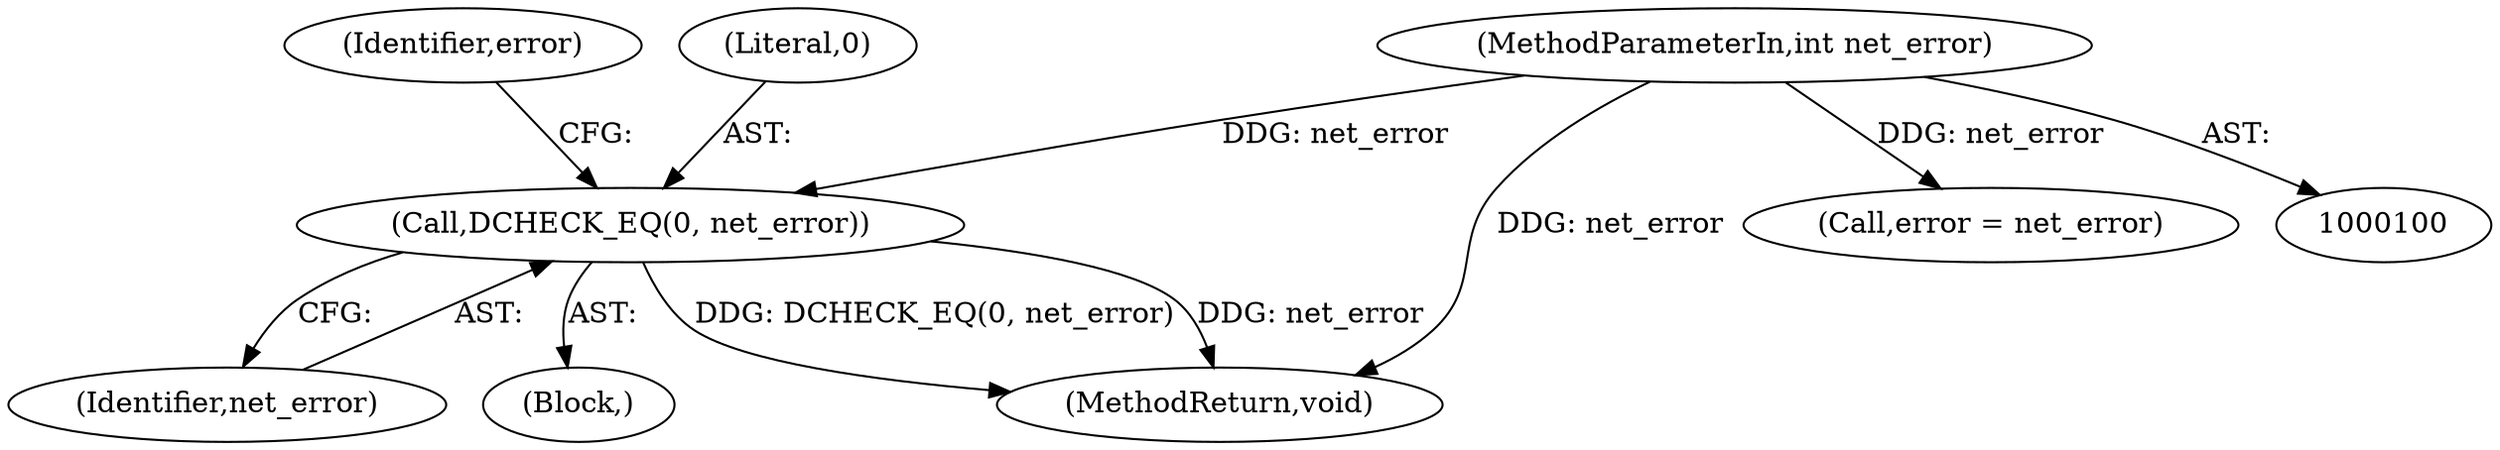 digraph "1_Chrome_e7b0b560a8f1c3f1c15a2c7486d212543660b8a6_0@del" {
"1000132" [label="(Call,DCHECK_EQ(0, net_error))"];
"1000102" [label="(MethodParameterIn,int net_error)"];
"1000136" [label="(Identifier,error)"];
"1000134" [label="(Identifier,net_error)"];
"1000132" [label="(Call,DCHECK_EQ(0, net_error))"];
"1000131" [label="(Block,)"];
"1000133" [label="(Literal,0)"];
"1000254" [label="(MethodReturn,void)"];
"1000150" [label="(Call,error = net_error)"];
"1000102" [label="(MethodParameterIn,int net_error)"];
"1000132" -> "1000131"  [label="AST: "];
"1000132" -> "1000134"  [label="CFG: "];
"1000133" -> "1000132"  [label="AST: "];
"1000134" -> "1000132"  [label="AST: "];
"1000136" -> "1000132"  [label="CFG: "];
"1000132" -> "1000254"  [label="DDG: DCHECK_EQ(0, net_error)"];
"1000132" -> "1000254"  [label="DDG: net_error"];
"1000102" -> "1000132"  [label="DDG: net_error"];
"1000102" -> "1000100"  [label="AST: "];
"1000102" -> "1000254"  [label="DDG: net_error"];
"1000102" -> "1000150"  [label="DDG: net_error"];
}
